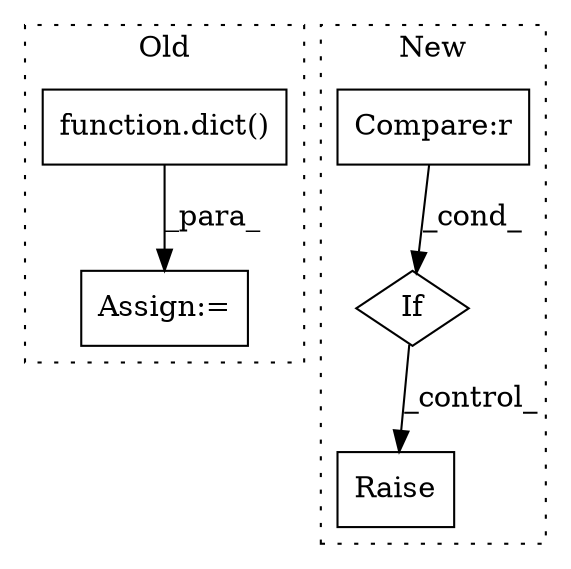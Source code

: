 digraph G {
subgraph cluster0 {
1 [label="function.dict()" a="75" s="586" l="139" shape="box"];
3 [label="Assign:=" a="68" s="583" l="3" shape="box"];
label = "Old";
style="dotted";
}
subgraph cluster1 {
2 [label="Raise" a="91" s="1527" l="6" shape="box"];
4 [label="If" a="96" s="1265" l="3" shape="diamond"];
5 [label="Compare:r" a="40" s="1268" l="27" shape="box"];
label = "New";
style="dotted";
}
1 -> 3 [label="_para_"];
4 -> 2 [label="_control_"];
5 -> 4 [label="_cond_"];
}